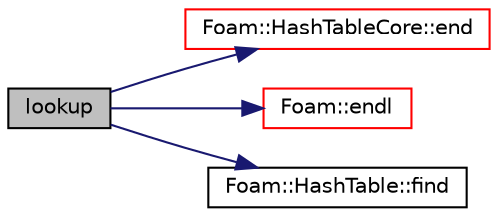 digraph "lookup"
{
  bgcolor="transparent";
  edge [fontname="Helvetica",fontsize="10",labelfontname="Helvetica",labelfontsize="10"];
  node [fontname="Helvetica",fontsize="10",shape=record];
  rankdir="LR";
  Node1 [label="lookup",height=0.2,width=0.4,color="black", fillcolor="grey75", style="filled", fontcolor="black"];
  Node1 -> Node2 [color="midnightblue",fontsize="10",style="solid",fontname="Helvetica"];
  Node2 [label="Foam::HashTableCore::end",height=0.2,width=0.4,color="red",URL="$a00995.html#a540580a296c0ff351686ceb4f27b6fe6",tooltip="iteratorEnd set to beyond the end of any HashTable "];
  Node1 -> Node3 [color="midnightblue",fontsize="10",style="solid",fontname="Helvetica"];
  Node3 [label="Foam::endl",height=0.2,width=0.4,color="red",URL="$a10887.html#a2db8fe02a0d3909e9351bb4275b23ce4",tooltip="Add newline and flush stream. "];
  Node1 -> Node4 [color="midnightblue",fontsize="10",style="solid",fontname="Helvetica"];
  Node4 [label="Foam::HashTable::find",height=0.2,width=0.4,color="black",URL="$a00994.html#a76b2c74ebd9f33fa9f76261b027ffc11",tooltip="Find and return an iterator set at the hashedEntry. "];
}
